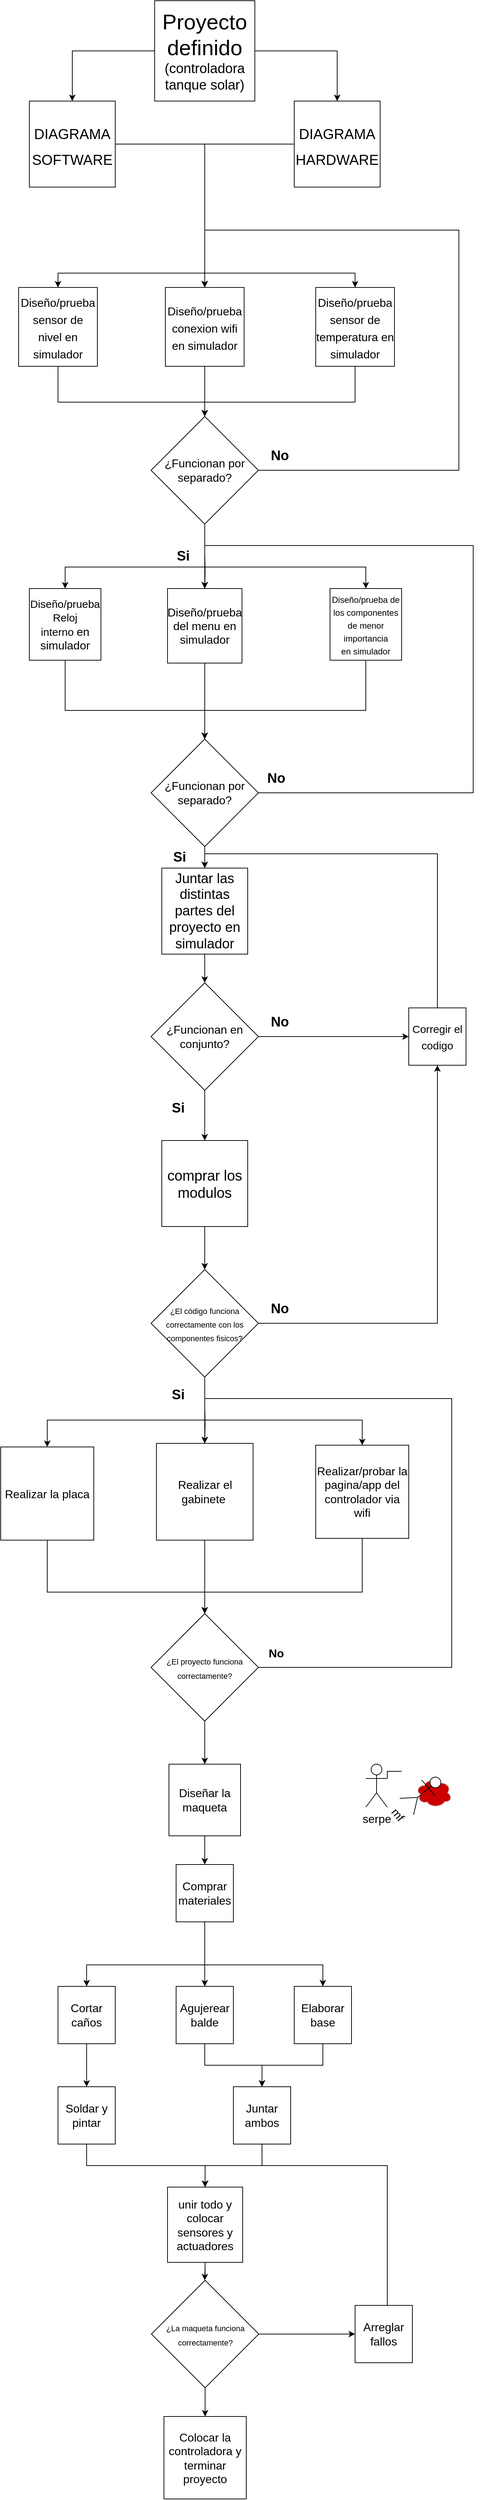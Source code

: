 <mxfile version="17.5.0" type="device"><diagram id="JUMm0GOMmPBjh9r3uCTy" name="Page-1"><mxGraphModel dx="1105" dy="644" grid="1" gridSize="10" guides="1" tooltips="1" connect="1" arrows="1" fold="1" page="1" pageScale="1" pageWidth="850" pageHeight="1100" math="0" shadow="0"><root><mxCell id="0"/><mxCell id="1" parent="0"/><mxCell id="KhvmUVcqfJm_bu58yCFw-4" style="edgeStyle=orthogonalEdgeStyle;rounded=0;orthogonalLoop=1;jettySize=auto;html=1;entryX=0.5;entryY=0;entryDx=0;entryDy=0;fontSize=20;" edge="1" parent="1" source="KhvmUVcqfJm_bu58yCFw-1" target="KhvmUVcqfJm_bu58yCFw-3"><mxGeometry relative="1" as="geometry"/></mxCell><mxCell id="KhvmUVcqfJm_bu58yCFw-5" style="edgeStyle=orthogonalEdgeStyle;rounded=0;orthogonalLoop=1;jettySize=auto;html=1;entryX=0.5;entryY=0;entryDx=0;entryDy=0;fontSize=20;" edge="1" parent="1" source="KhvmUVcqfJm_bu58yCFw-1" target="KhvmUVcqfJm_bu58yCFw-2"><mxGeometry relative="1" as="geometry"/></mxCell><mxCell id="KhvmUVcqfJm_bu58yCFw-1" value="&lt;span style=&quot;font-size: 30px&quot;&gt;Proyecto definido&lt;/span&gt;&lt;br&gt;&lt;font style=&quot;font-size: 19px&quot;&gt;(controladora tanque solar)&lt;/font&gt;" style="whiteSpace=wrap;html=1;aspect=fixed;" vertex="1" parent="1"><mxGeometry x="355" y="40" width="140" height="140" as="geometry"/></mxCell><mxCell id="KhvmUVcqfJm_bu58yCFw-15" style="edgeStyle=orthogonalEdgeStyle;rounded=0;orthogonalLoop=1;jettySize=auto;html=1;fontSize=20;" edge="1" parent="1" source="KhvmUVcqfJm_bu58yCFw-2" target="KhvmUVcqfJm_bu58yCFw-8"><mxGeometry relative="1" as="geometry"/></mxCell><mxCell id="KhvmUVcqfJm_bu58yCFw-2" value="&lt;span style=&quot;font-size: 20px&quot;&gt;DIAGRAMA SOFTWARE&lt;/span&gt;" style="whiteSpace=wrap;html=1;aspect=fixed;fontSize=30;" vertex="1" parent="1"><mxGeometry x="180" y="180" width="120" height="120" as="geometry"/></mxCell><mxCell id="KhvmUVcqfJm_bu58yCFw-14" style="edgeStyle=orthogonalEdgeStyle;rounded=0;orthogonalLoop=1;jettySize=auto;html=1;entryX=0.5;entryY=0;entryDx=0;entryDy=0;fontSize=20;" edge="1" parent="1" source="KhvmUVcqfJm_bu58yCFw-3" target="KhvmUVcqfJm_bu58yCFw-8"><mxGeometry relative="1" as="geometry"/></mxCell><mxCell id="KhvmUVcqfJm_bu58yCFw-3" value="&lt;font style=&quot;font-size: 20px&quot;&gt;DIAGRAMA HARDWARE&lt;/font&gt;" style="whiteSpace=wrap;html=1;aspect=fixed;fontSize=30;" vertex="1" parent="1"><mxGeometry x="550" y="180" width="120" height="120" as="geometry"/></mxCell><mxCell id="KhvmUVcqfJm_bu58yCFw-20" style="edgeStyle=orthogonalEdgeStyle;rounded=0;orthogonalLoop=1;jettySize=auto;html=1;entryX=0.5;entryY=0;entryDx=0;entryDy=0;fontSize=16;" edge="1" parent="1" source="KhvmUVcqfJm_bu58yCFw-6" target="KhvmUVcqfJm_bu58yCFw-18"><mxGeometry relative="1" as="geometry"><Array as="points"><mxPoint x="220" y="600"/><mxPoint x="425" y="600"/></Array></mxGeometry></mxCell><mxCell id="KhvmUVcqfJm_bu58yCFw-6" value="&lt;font style=&quot;font-size: 16px&quot;&gt;Diseño/prueba sensor de nivel&amp;nbsp;&lt;/font&gt;&lt;span style=&quot;font-size: 16px&quot;&gt;en simulador&lt;/span&gt;" style="whiteSpace=wrap;html=1;aspect=fixed;fontSize=20;" vertex="1" parent="1"><mxGeometry x="165" y="440" width="110" height="110" as="geometry"/></mxCell><mxCell id="KhvmUVcqfJm_bu58yCFw-16" style="edgeStyle=orthogonalEdgeStyle;rounded=0;orthogonalLoop=1;jettySize=auto;html=1;entryX=0.5;entryY=0;entryDx=0;entryDy=0;fontSize=20;exitX=0.5;exitY=0;exitDx=0;exitDy=0;" edge="1" parent="1" source="KhvmUVcqfJm_bu58yCFw-8" target="KhvmUVcqfJm_bu58yCFw-9"><mxGeometry relative="1" as="geometry"/></mxCell><mxCell id="KhvmUVcqfJm_bu58yCFw-17" style="edgeStyle=orthogonalEdgeStyle;rounded=0;orthogonalLoop=1;jettySize=auto;html=1;entryX=0.5;entryY=0;entryDx=0;entryDy=0;fontSize=20;exitX=0.5;exitY=0;exitDx=0;exitDy=0;" edge="1" parent="1" source="KhvmUVcqfJm_bu58yCFw-8" target="KhvmUVcqfJm_bu58yCFw-6"><mxGeometry relative="1" as="geometry"/></mxCell><mxCell id="KhvmUVcqfJm_bu58yCFw-21" style="edgeStyle=orthogonalEdgeStyle;rounded=0;orthogonalLoop=1;jettySize=auto;html=1;entryX=0.5;entryY=0;entryDx=0;entryDy=0;fontSize=16;" edge="1" parent="1" source="KhvmUVcqfJm_bu58yCFw-8" target="KhvmUVcqfJm_bu58yCFw-18"><mxGeometry relative="1" as="geometry"/></mxCell><mxCell id="KhvmUVcqfJm_bu58yCFw-8" value="&lt;font style=&quot;font-size: 16px&quot;&gt;Diseño/prueba conexion wifi&lt;br&gt;en simulador&lt;br&gt;&lt;/font&gt;" style="whiteSpace=wrap;html=1;aspect=fixed;fontSize=20;" vertex="1" parent="1"><mxGeometry x="370" y="440" width="110" height="110" as="geometry"/></mxCell><mxCell id="KhvmUVcqfJm_bu58yCFw-19" style="edgeStyle=orthogonalEdgeStyle;rounded=0;orthogonalLoop=1;jettySize=auto;html=1;entryX=0.5;entryY=0;entryDx=0;entryDy=0;fontSize=16;" edge="1" parent="1" source="KhvmUVcqfJm_bu58yCFw-9" target="KhvmUVcqfJm_bu58yCFw-18"><mxGeometry relative="1" as="geometry"><Array as="points"><mxPoint x="635" y="600"/><mxPoint x="425" y="600"/></Array></mxGeometry></mxCell><mxCell id="KhvmUVcqfJm_bu58yCFw-9" value="&lt;span&gt;&lt;font style=&quot;font-size: 16px&quot;&gt;Diseño/prueba sensor de temperatura&amp;nbsp;&lt;/font&gt;&lt;/span&gt;&lt;span style=&quot;font-size: 16px&quot;&gt;en simulador&lt;/span&gt;" style="whiteSpace=wrap;html=1;aspect=fixed;fontSize=20;" vertex="1" parent="1"><mxGeometry x="580" y="440" width="110" height="110" as="geometry"/></mxCell><mxCell id="KhvmUVcqfJm_bu58yCFw-22" style="edgeStyle=orthogonalEdgeStyle;rounded=0;orthogonalLoop=1;jettySize=auto;html=1;entryX=0.5;entryY=0;entryDx=0;entryDy=0;fontSize=16;exitX=1;exitY=0.5;exitDx=0;exitDy=0;" edge="1" parent="1" source="KhvmUVcqfJm_bu58yCFw-18" target="KhvmUVcqfJm_bu58yCFw-8"><mxGeometry relative="1" as="geometry"><Array as="points"><mxPoint x="780" y="695"/><mxPoint x="780" y="360"/><mxPoint x="425" y="360"/></Array></mxGeometry></mxCell><mxCell id="KhvmUVcqfJm_bu58yCFw-27" value="" style="edgeStyle=orthogonalEdgeStyle;rounded=0;orthogonalLoop=1;jettySize=auto;html=1;fontSize=19;" edge="1" parent="1" target="KhvmUVcqfJm_bu58yCFw-24"><mxGeometry relative="1" as="geometry"><mxPoint x="425" y="810" as="sourcePoint"/></mxGeometry></mxCell><mxCell id="KhvmUVcqfJm_bu58yCFw-28" style="edgeStyle=orthogonalEdgeStyle;rounded=0;orthogonalLoop=1;jettySize=auto;html=1;entryX=0.5;entryY=0;entryDx=0;entryDy=0;fontSize=19;" edge="1" parent="1" target="KhvmUVcqfJm_bu58yCFw-25"><mxGeometry relative="1" as="geometry"><mxPoint x="425" y="810" as="sourcePoint"/><Array as="points"><mxPoint x="425" y="830"/><mxPoint x="230" y="830"/></Array></mxGeometry></mxCell><mxCell id="KhvmUVcqfJm_bu58yCFw-29" style="edgeStyle=orthogonalEdgeStyle;rounded=0;orthogonalLoop=1;jettySize=auto;html=1;entryX=0.5;entryY=0;entryDx=0;entryDy=0;fontSize=19;" edge="1" parent="1" target="KhvmUVcqfJm_bu58yCFw-26"><mxGeometry relative="1" as="geometry"><mxPoint x="425" y="810" as="sourcePoint"/><Array as="points"><mxPoint x="425" y="830"/><mxPoint x="650" y="830"/></Array></mxGeometry></mxCell><mxCell id="KhvmUVcqfJm_bu58yCFw-38" style="edgeStyle=orthogonalEdgeStyle;rounded=0;orthogonalLoop=1;jettySize=auto;html=1;entryX=0.5;entryY=0;entryDx=0;entryDy=0;fontSize=19;" edge="1" parent="1" source="KhvmUVcqfJm_bu58yCFw-18" target="KhvmUVcqfJm_bu58yCFw-24"><mxGeometry relative="1" as="geometry"/></mxCell><mxCell id="KhvmUVcqfJm_bu58yCFw-18" value="¿Funcionan por separado?" style="rhombus;whiteSpace=wrap;html=1;fontSize=16;" vertex="1" parent="1"><mxGeometry x="350" y="620" width="150" height="150" as="geometry"/></mxCell><mxCell id="KhvmUVcqfJm_bu58yCFw-33" style="edgeStyle=orthogonalEdgeStyle;rounded=0;orthogonalLoop=1;jettySize=auto;html=1;entryX=0.5;entryY=0;entryDx=0;entryDy=0;fontSize=19;" edge="1" parent="1" source="KhvmUVcqfJm_bu58yCFw-24" target="KhvmUVcqfJm_bu58yCFw-31"><mxGeometry relative="1" as="geometry"/></mxCell><mxCell id="KhvmUVcqfJm_bu58yCFw-24" value="Diseño/prueba del menu en simulador" style="whiteSpace=wrap;html=1;aspect=fixed;fontSize=16;" vertex="1" parent="1"><mxGeometry x="373" y="860" width="104" height="104" as="geometry"/></mxCell><mxCell id="KhvmUVcqfJm_bu58yCFw-34" style="edgeStyle=orthogonalEdgeStyle;rounded=0;orthogonalLoop=1;jettySize=auto;html=1;entryX=0.5;entryY=0;entryDx=0;entryDy=0;fontSize=19;" edge="1" parent="1" source="KhvmUVcqfJm_bu58yCFw-25" target="KhvmUVcqfJm_bu58yCFw-31"><mxGeometry relative="1" as="geometry"><Array as="points"><mxPoint x="230" y="1030"/><mxPoint x="425" y="1030"/></Array></mxGeometry></mxCell><mxCell id="KhvmUVcqfJm_bu58yCFw-25" value="&lt;font style=&quot;font-size: 15px&quot;&gt;Diseño/prueba Reloj interno&amp;nbsp;&lt;/font&gt;en simulador" style="whiteSpace=wrap;html=1;aspect=fixed;fontSize=16;" vertex="1" parent="1"><mxGeometry x="180" y="860" width="100" height="100" as="geometry"/></mxCell><mxCell id="KhvmUVcqfJm_bu58yCFw-32" style="edgeStyle=orthogonalEdgeStyle;rounded=0;orthogonalLoop=1;jettySize=auto;html=1;entryX=0.5;entryY=0;entryDx=0;entryDy=0;fontSize=19;" edge="1" parent="1" source="KhvmUVcqfJm_bu58yCFw-26" target="KhvmUVcqfJm_bu58yCFw-31"><mxGeometry relative="1" as="geometry"><Array as="points"><mxPoint x="650" y="1030"/><mxPoint x="425" y="1030"/></Array></mxGeometry></mxCell><mxCell id="KhvmUVcqfJm_bu58yCFw-26" value="&lt;font style=&quot;font-size: 12px&quot;&gt;Diseño/prueba de los componentes de menor importancia&lt;br&gt;en simulador&lt;/font&gt;" style="whiteSpace=wrap;html=1;aspect=fixed;fontSize=15;" vertex="1" parent="1"><mxGeometry x="600" y="860" width="100" height="100" as="geometry"/></mxCell><mxCell id="KhvmUVcqfJm_bu58yCFw-30" value="&lt;b&gt;Si&lt;/b&gt;" style="text;html=1;strokeColor=none;fillColor=none;align=center;verticalAlign=middle;whiteSpace=wrap;rounded=0;fontSize=19;" vertex="1" parent="1"><mxGeometry x="365" y="800" width="60" height="30" as="geometry"/></mxCell><mxCell id="KhvmUVcqfJm_bu58yCFw-37" style="edgeStyle=orthogonalEdgeStyle;rounded=0;orthogonalLoop=1;jettySize=auto;html=1;entryX=0.5;entryY=0;entryDx=0;entryDy=0;fontSize=19;" edge="1" parent="1" source="KhvmUVcqfJm_bu58yCFw-31" target="KhvmUVcqfJm_bu58yCFw-24"><mxGeometry relative="1" as="geometry"><Array as="points"><mxPoint x="800" y="1145"/><mxPoint x="800" y="800"/><mxPoint x="425" y="800"/></Array></mxGeometry></mxCell><mxCell id="KhvmUVcqfJm_bu58yCFw-42" style="edgeStyle=orthogonalEdgeStyle;rounded=0;orthogonalLoop=1;jettySize=auto;html=1;fontSize=19;" edge="1" parent="1" source="KhvmUVcqfJm_bu58yCFw-31" target="KhvmUVcqfJm_bu58yCFw-41"><mxGeometry relative="1" as="geometry"/></mxCell><mxCell id="KhvmUVcqfJm_bu58yCFw-31" value="¿Funcionan por separado?" style="rhombus;whiteSpace=wrap;html=1;fontSize=16;" vertex="1" parent="1"><mxGeometry x="350" y="1070" width="150" height="150" as="geometry"/></mxCell><mxCell id="KhvmUVcqfJm_bu58yCFw-39" value="&lt;b&gt;No&lt;/b&gt;" style="text;html=1;strokeColor=none;fillColor=none;align=center;verticalAlign=middle;whiteSpace=wrap;rounded=0;fontSize=19;" vertex="1" parent="1"><mxGeometry x="500" y="660" width="60" height="30" as="geometry"/></mxCell><mxCell id="KhvmUVcqfJm_bu58yCFw-40" value="&lt;b&gt;No&lt;/b&gt;" style="text;html=1;strokeColor=none;fillColor=none;align=center;verticalAlign=middle;whiteSpace=wrap;rounded=0;fontSize=19;" vertex="1" parent="1"><mxGeometry x="495" y="1110" width="60" height="30" as="geometry"/></mxCell><mxCell id="KhvmUVcqfJm_bu58yCFw-46" style="edgeStyle=orthogonalEdgeStyle;rounded=0;orthogonalLoop=1;jettySize=auto;html=1;entryX=0.5;entryY=0;entryDx=0;entryDy=0;fontSize=19;" edge="1" parent="1" source="KhvmUVcqfJm_bu58yCFw-41" target="KhvmUVcqfJm_bu58yCFw-45"><mxGeometry relative="1" as="geometry"/></mxCell><mxCell id="KhvmUVcqfJm_bu58yCFw-41" value="Juntar las distintas partes del proyecto en simulador" style="whiteSpace=wrap;html=1;aspect=fixed;fontSize=19;" vertex="1" parent="1"><mxGeometry x="365" y="1250" width="120" height="120" as="geometry"/></mxCell><mxCell id="KhvmUVcqfJm_bu58yCFw-48" style="edgeStyle=orthogonalEdgeStyle;rounded=0;orthogonalLoop=1;jettySize=auto;html=1;fontSize=19;entryX=0;entryY=0.5;entryDx=0;entryDy=0;" edge="1" parent="1" source="KhvmUVcqfJm_bu58yCFw-45" target="KhvmUVcqfJm_bu58yCFw-49"><mxGeometry relative="1" as="geometry"><mxPoint x="620" y="1485" as="targetPoint"/></mxGeometry></mxCell><mxCell id="KhvmUVcqfJm_bu58yCFw-53" style="edgeStyle=orthogonalEdgeStyle;rounded=0;orthogonalLoop=1;jettySize=auto;html=1;entryX=0.5;entryY=0;entryDx=0;entryDy=0;fontSize=15;" edge="1" parent="1" source="KhvmUVcqfJm_bu58yCFw-45" target="KhvmUVcqfJm_bu58yCFw-52"><mxGeometry relative="1" as="geometry"/></mxCell><mxCell id="KhvmUVcqfJm_bu58yCFw-45" value="¿Funcionan en conjunto?" style="rhombus;whiteSpace=wrap;html=1;fontSize=16;" vertex="1" parent="1"><mxGeometry x="350" y="1410" width="150" height="150" as="geometry"/></mxCell><mxCell id="KhvmUVcqfJm_bu58yCFw-47" value="&lt;b&gt;Si&lt;/b&gt;" style="text;html=1;strokeColor=none;fillColor=none;align=center;verticalAlign=middle;whiteSpace=wrap;rounded=0;fontSize=19;" vertex="1" parent="1"><mxGeometry x="360" y="1220" width="60" height="30" as="geometry"/></mxCell><mxCell id="KhvmUVcqfJm_bu58yCFw-50" style="edgeStyle=orthogonalEdgeStyle;rounded=0;orthogonalLoop=1;jettySize=auto;html=1;entryX=0.5;entryY=0;entryDx=0;entryDy=0;fontSize=15;" edge="1" parent="1" source="KhvmUVcqfJm_bu58yCFw-49" target="KhvmUVcqfJm_bu58yCFw-41"><mxGeometry relative="1" as="geometry"><Array as="points"><mxPoint x="750" y="1485"/><mxPoint x="750" y="1230"/><mxPoint x="425" y="1230"/></Array></mxGeometry></mxCell><mxCell id="KhvmUVcqfJm_bu58yCFw-49" value="&lt;font style=&quot;font-size: 15px&quot;&gt;Corregir el codigo&lt;/font&gt;" style="whiteSpace=wrap;html=1;aspect=fixed;fontSize=19;" vertex="1" parent="1"><mxGeometry x="710" y="1445" width="80" height="80" as="geometry"/></mxCell><mxCell id="KhvmUVcqfJm_bu58yCFw-51" value="&lt;b&gt;No&lt;/b&gt;" style="text;html=1;strokeColor=none;fillColor=none;align=center;verticalAlign=middle;whiteSpace=wrap;rounded=0;fontSize=19;" vertex="1" parent="1"><mxGeometry x="500" y="1450" width="60" height="30" as="geometry"/></mxCell><mxCell id="KhvmUVcqfJm_bu58yCFw-65" style="edgeStyle=orthogonalEdgeStyle;rounded=0;orthogonalLoop=1;jettySize=auto;html=1;fontSize=16;" edge="1" parent="1" source="KhvmUVcqfJm_bu58yCFw-52" target="KhvmUVcqfJm_bu58yCFw-55"><mxGeometry relative="1" as="geometry"/></mxCell><mxCell id="KhvmUVcqfJm_bu58yCFw-52" value="&lt;font style=&quot;font-size: 20px&quot;&gt;comprar los modulos&lt;/font&gt;" style="whiteSpace=wrap;html=1;aspect=fixed;fontSize=15;" vertex="1" parent="1"><mxGeometry x="365" y="1630" width="120" height="120" as="geometry"/></mxCell><mxCell id="KhvmUVcqfJm_bu58yCFw-67" style="edgeStyle=orthogonalEdgeStyle;rounded=0;orthogonalLoop=1;jettySize=auto;html=1;entryX=0.5;entryY=1;entryDx=0;entryDy=0;fontSize=16;" edge="1" parent="1" source="KhvmUVcqfJm_bu58yCFw-55" target="KhvmUVcqfJm_bu58yCFw-49"><mxGeometry relative="1" as="geometry"/></mxCell><mxCell id="KhvmUVcqfJm_bu58yCFw-68" style="edgeStyle=orthogonalEdgeStyle;rounded=0;orthogonalLoop=1;jettySize=auto;html=1;entryX=0.5;entryY=0;entryDx=0;entryDy=0;fontSize=16;" edge="1" parent="1" target="KhvmUVcqfJm_bu58yCFw-59"><mxGeometry relative="1" as="geometry"><mxPoint x="425" y="2000" as="sourcePoint"/></mxGeometry></mxCell><mxCell id="KhvmUVcqfJm_bu58yCFw-69" style="edgeStyle=orthogonalEdgeStyle;rounded=0;orthogonalLoop=1;jettySize=auto;html=1;entryX=0.5;entryY=0;entryDx=0;entryDy=0;fontSize=16;" edge="1" parent="1" target="KhvmUVcqfJm_bu58yCFw-62"><mxGeometry relative="1" as="geometry"><mxPoint x="425" y="2000" as="sourcePoint"/><Array as="points"><mxPoint x="425" y="2020"/><mxPoint x="205" y="2020"/></Array></mxGeometry></mxCell><mxCell id="KhvmUVcqfJm_bu58yCFw-70" style="edgeStyle=orthogonalEdgeStyle;rounded=0;orthogonalLoop=1;jettySize=auto;html=1;entryX=0.5;entryY=0;entryDx=0;entryDy=0;fontSize=16;exitX=0.5;exitY=1;exitDx=0;exitDy=0;" edge="1" parent="1" source="KhvmUVcqfJm_bu58yCFw-55" target="KhvmUVcqfJm_bu58yCFw-61"><mxGeometry relative="1" as="geometry"><mxPoint x="425" y="2000" as="sourcePoint"/><Array as="points"><mxPoint x="425" y="2020"/><mxPoint x="645" y="2020"/></Array></mxGeometry></mxCell><mxCell id="KhvmUVcqfJm_bu58yCFw-55" value="&lt;font style=&quot;font-size: 11px&quot;&gt;¿El código funciona correctamente con los componentes fisicos?&lt;/font&gt;" style="rhombus;whiteSpace=wrap;html=1;fontSize=16;" vertex="1" parent="1"><mxGeometry x="350" y="1810" width="150" height="150" as="geometry"/></mxCell><mxCell id="KhvmUVcqfJm_bu58yCFw-76" style="edgeStyle=orthogonalEdgeStyle;rounded=0;orthogonalLoop=1;jettySize=auto;html=1;entryX=0.5;entryY=0;entryDx=0;entryDy=0;fontSize=16;" edge="1" parent="1" source="KhvmUVcqfJm_bu58yCFw-59"><mxGeometry relative="1" as="geometry"><mxPoint x="425" y="2290" as="targetPoint"/></mxGeometry></mxCell><mxCell id="KhvmUVcqfJm_bu58yCFw-59" value="&lt;font style=&quot;font-size: 16px&quot;&gt;Realizar el gabinete&amp;nbsp;&lt;/font&gt;" style="whiteSpace=wrap;html=1;aspect=fixed;fontSize=11;" vertex="1" parent="1"><mxGeometry x="357.5" y="2052.5" width="135" height="135" as="geometry"/></mxCell><mxCell id="KhvmUVcqfJm_bu58yCFw-75" style="edgeStyle=orthogonalEdgeStyle;rounded=0;orthogonalLoop=1;jettySize=auto;html=1;fontSize=16;" edge="1" parent="1" source="KhvmUVcqfJm_bu58yCFw-61"><mxGeometry relative="1" as="geometry"><mxPoint x="425" y="2290" as="targetPoint"/><Array as="points"><mxPoint x="645" y="2260"/><mxPoint x="425" y="2260"/></Array></mxGeometry></mxCell><mxCell id="KhvmUVcqfJm_bu58yCFw-61" value="Realizar/probar la pagina/app del controlador via wifi" style="whiteSpace=wrap;html=1;aspect=fixed;fontSize=16;" vertex="1" parent="1"><mxGeometry x="580" y="2055" width="130" height="130" as="geometry"/></mxCell><mxCell id="KhvmUVcqfJm_bu58yCFw-82" style="edgeStyle=orthogonalEdgeStyle;rounded=0;orthogonalLoop=1;jettySize=auto;html=1;entryX=0.5;entryY=0;entryDx=0;entryDy=0;fontSize=16;" edge="1" parent="1" source="KhvmUVcqfJm_bu58yCFw-62"><mxGeometry relative="1" as="geometry"><mxPoint x="425" y="2290" as="targetPoint"/><Array as="points"><mxPoint x="205" y="2260"/><mxPoint x="425" y="2260"/></Array></mxGeometry></mxCell><mxCell id="KhvmUVcqfJm_bu58yCFw-62" value="Realizar la placa" style="whiteSpace=wrap;html=1;aspect=fixed;fontSize=16;" vertex="1" parent="1"><mxGeometry x="140" y="2057.5" width="130" height="130" as="geometry"/></mxCell><mxCell id="KhvmUVcqfJm_bu58yCFw-71" value="&lt;b&gt;No&lt;/b&gt;" style="text;html=1;strokeColor=none;fillColor=none;align=center;verticalAlign=middle;whiteSpace=wrap;rounded=0;fontSize=19;" vertex="1" parent="1"><mxGeometry x="500" y="1850" width="60" height="30" as="geometry"/></mxCell><mxCell id="KhvmUVcqfJm_bu58yCFw-72" value="&lt;b&gt;Si&lt;/b&gt;" style="text;html=1;strokeColor=none;fillColor=none;align=center;verticalAlign=middle;whiteSpace=wrap;rounded=0;fontSize=19;" vertex="1" parent="1"><mxGeometry x="357.5" y="1570" width="60" height="30" as="geometry"/></mxCell><mxCell id="KhvmUVcqfJm_bu58yCFw-73" value="&lt;b&gt;Si&lt;/b&gt;" style="text;html=1;strokeColor=none;fillColor=none;align=center;verticalAlign=middle;whiteSpace=wrap;rounded=0;fontSize=19;" vertex="1" parent="1"><mxGeometry x="357.5" y="1970" width="60" height="30" as="geometry"/></mxCell><mxCell id="KhvmUVcqfJm_bu58yCFw-86" style="edgeStyle=orthogonalEdgeStyle;rounded=0;orthogonalLoop=1;jettySize=auto;html=1;entryX=0.5;entryY=0;entryDx=0;entryDy=0;fontSize=16;" edge="1" parent="1" source="KhvmUVcqfJm_bu58yCFw-83" target="KhvmUVcqfJm_bu58yCFw-59"><mxGeometry relative="1" as="geometry"><Array as="points"><mxPoint x="770" y="2365"/><mxPoint x="770" y="1990"/><mxPoint x="425" y="1990"/></Array></mxGeometry></mxCell><mxCell id="KhvmUVcqfJm_bu58yCFw-88" style="edgeStyle=orthogonalEdgeStyle;rounded=0;orthogonalLoop=1;jettySize=auto;html=1;entryX=0.5;entryY=0;entryDx=0;entryDy=0;fontSize=16;" edge="1" parent="1" source="KhvmUVcqfJm_bu58yCFw-83" target="KhvmUVcqfJm_bu58yCFw-87"><mxGeometry relative="1" as="geometry"/></mxCell><mxCell id="KhvmUVcqfJm_bu58yCFw-83" value="&lt;span style=&quot;font-size: 11px&quot;&gt;¿El proyecto funciona correctamente?&lt;/span&gt;" style="rhombus;whiteSpace=wrap;html=1;fontSize=16;" vertex="1" parent="1"><mxGeometry x="350" y="2290" width="150" height="150" as="geometry"/></mxCell><mxCell id="KhvmUVcqfJm_bu58yCFw-84" value="&lt;b&gt;No&lt;/b&gt;" style="text;html=1;strokeColor=none;fillColor=none;align=center;verticalAlign=middle;whiteSpace=wrap;rounded=0;fontSize=16;" vertex="1" parent="1"><mxGeometry x="495" y="2330" width="60" height="30" as="geometry"/></mxCell><mxCell id="KhvmUVcqfJm_bu58yCFw-98" style="edgeStyle=orthogonalEdgeStyle;rounded=0;orthogonalLoop=1;jettySize=auto;html=1;entryX=0.5;entryY=0;entryDx=0;entryDy=0;fontSize=16;" edge="1" parent="1" source="KhvmUVcqfJm_bu58yCFw-87" target="KhvmUVcqfJm_bu58yCFw-97"><mxGeometry relative="1" as="geometry"/></mxCell><mxCell id="KhvmUVcqfJm_bu58yCFw-87" value="Diseñar la maqueta" style="whiteSpace=wrap;html=1;aspect=fixed;fontSize=16;" vertex="1" parent="1"><mxGeometry x="375" y="2500" width="100" height="100" as="geometry"/></mxCell><mxCell id="KhvmUVcqfJm_bu58yCFw-112" style="edgeStyle=orthogonalEdgeStyle;rounded=0;orthogonalLoop=1;jettySize=auto;html=1;entryX=0.5;entryY=0;entryDx=0;entryDy=0;fontSize=16;" edge="1" parent="1" source="KhvmUVcqfJm_bu58yCFw-94" target="KhvmUVcqfJm_bu58yCFw-107"><mxGeometry relative="1" as="geometry"/></mxCell><mxCell id="KhvmUVcqfJm_bu58yCFw-94" value="Agujerear balde" style="whiteSpace=wrap;html=1;aspect=fixed;fontSize=16;fillColor=default;" vertex="1" parent="1"><mxGeometry x="385" y="2810" width="80" height="80" as="geometry"/></mxCell><mxCell id="KhvmUVcqfJm_bu58yCFw-113" style="edgeStyle=orthogonalEdgeStyle;rounded=0;orthogonalLoop=1;jettySize=auto;html=1;entryX=0.5;entryY=0;entryDx=0;entryDy=0;fontSize=16;" edge="1" parent="1" source="KhvmUVcqfJm_bu58yCFw-95" target="KhvmUVcqfJm_bu58yCFw-106"><mxGeometry relative="1" as="geometry"/></mxCell><mxCell id="KhvmUVcqfJm_bu58yCFw-95" value="Cortar caños" style="whiteSpace=wrap;html=1;aspect=fixed;fontSize=16;fillColor=default;" vertex="1" parent="1"><mxGeometry x="220" y="2810" width="80" height="80" as="geometry"/></mxCell><mxCell id="KhvmUVcqfJm_bu58yCFw-111" style="edgeStyle=orthogonalEdgeStyle;rounded=0;orthogonalLoop=1;jettySize=auto;html=1;entryX=0.5;entryY=0;entryDx=0;entryDy=0;fontSize=16;" edge="1" parent="1" source="KhvmUVcqfJm_bu58yCFw-96" target="KhvmUVcqfJm_bu58yCFw-107"><mxGeometry relative="1" as="geometry"><Array as="points"><mxPoint x="590" y="2920"/><mxPoint x="505" y="2920"/></Array></mxGeometry></mxCell><mxCell id="KhvmUVcqfJm_bu58yCFw-96" value="Elaborar base" style="whiteSpace=wrap;html=1;aspect=fixed;fontSize=16;fillColor=default;" vertex="1" parent="1"><mxGeometry x="550" y="2810" width="80" height="80" as="geometry"/></mxCell><mxCell id="KhvmUVcqfJm_bu58yCFw-99" style="edgeStyle=orthogonalEdgeStyle;rounded=0;orthogonalLoop=1;jettySize=auto;html=1;entryX=0.5;entryY=0;entryDx=0;entryDy=0;fontSize=16;" edge="1" parent="1" source="KhvmUVcqfJm_bu58yCFw-97" target="KhvmUVcqfJm_bu58yCFw-94"><mxGeometry relative="1" as="geometry"/></mxCell><mxCell id="KhvmUVcqfJm_bu58yCFw-104" style="edgeStyle=orthogonalEdgeStyle;rounded=0;orthogonalLoop=1;jettySize=auto;html=1;entryX=0.5;entryY=0;entryDx=0;entryDy=0;fontSize=16;" edge="1" parent="1" source="KhvmUVcqfJm_bu58yCFw-97" target="KhvmUVcqfJm_bu58yCFw-96"><mxGeometry relative="1" as="geometry"><Array as="points"><mxPoint x="425" y="2780"/><mxPoint x="590" y="2780"/></Array></mxGeometry></mxCell><mxCell id="KhvmUVcqfJm_bu58yCFw-105" style="edgeStyle=orthogonalEdgeStyle;rounded=0;orthogonalLoop=1;jettySize=auto;html=1;entryX=0.5;entryY=0;entryDx=0;entryDy=0;fontSize=16;" edge="1" parent="1" source="KhvmUVcqfJm_bu58yCFw-97" target="KhvmUVcqfJm_bu58yCFw-95"><mxGeometry relative="1" as="geometry"><Array as="points"><mxPoint x="425" y="2780"/><mxPoint x="260" y="2780"/></Array></mxGeometry></mxCell><mxCell id="KhvmUVcqfJm_bu58yCFw-97" value="Comprar materiales" style="whiteSpace=wrap;html=1;aspect=fixed;fontSize=16;fillColor=default;" vertex="1" parent="1"><mxGeometry x="385" y="2640" width="80" height="80" as="geometry"/></mxCell><mxCell id="KhvmUVcqfJm_bu58yCFw-116" style="edgeStyle=orthogonalEdgeStyle;rounded=0;orthogonalLoop=1;jettySize=auto;html=1;entryX=0.5;entryY=0;entryDx=0;entryDy=0;fontSize=16;" edge="1" parent="1" source="KhvmUVcqfJm_bu58yCFw-106" target="KhvmUVcqfJm_bu58yCFw-114"><mxGeometry relative="1" as="geometry"><Array as="points"><mxPoint x="260" y="3060"/><mxPoint x="425" y="3060"/></Array></mxGeometry></mxCell><mxCell id="KhvmUVcqfJm_bu58yCFw-106" value="Soldar y pintar" style="whiteSpace=wrap;html=1;aspect=fixed;fontSize=16;fillColor=default;" vertex="1" parent="1"><mxGeometry x="220" y="2950" width="80" height="80" as="geometry"/></mxCell><mxCell id="KhvmUVcqfJm_bu58yCFw-115" style="edgeStyle=orthogonalEdgeStyle;rounded=0;orthogonalLoop=1;jettySize=auto;html=1;entryX=0.5;entryY=0;entryDx=0;entryDy=0;fontSize=16;" edge="1" parent="1" source="KhvmUVcqfJm_bu58yCFw-107" target="KhvmUVcqfJm_bu58yCFw-114"><mxGeometry relative="1" as="geometry"/></mxCell><mxCell id="KhvmUVcqfJm_bu58yCFw-107" value="Juntar ambos" style="whiteSpace=wrap;html=1;aspect=fixed;fontSize=16;fillColor=default;" vertex="1" parent="1"><mxGeometry x="465" y="2950" width="80" height="80" as="geometry"/></mxCell><mxCell id="KhvmUVcqfJm_bu58yCFw-120" style="edgeStyle=orthogonalEdgeStyle;rounded=0;orthogonalLoop=1;jettySize=auto;html=1;entryX=0.5;entryY=0;entryDx=0;entryDy=0;fontSize=16;" edge="1" parent="1" source="KhvmUVcqfJm_bu58yCFw-114"><mxGeometry relative="1" as="geometry"><mxPoint x="425" y="3220" as="targetPoint"/></mxGeometry></mxCell><mxCell id="KhvmUVcqfJm_bu58yCFw-114" value="unir todo y colocar sensores y actuadores" style="whiteSpace=wrap;html=1;aspect=fixed;fontSize=16;fillColor=default;" vertex="1" parent="1"><mxGeometry x="373" y="3090" width="105" height="105" as="geometry"/></mxCell><mxCell id="KhvmUVcqfJm_bu58yCFw-177" value="serpe" style="shape=umlActor;verticalLabelPosition=bottom;verticalAlign=top;html=1;outlineConnect=0;fontSize=16;" vertex="1" parent="1"><mxGeometry x="650" y="2500" width="30" height="60" as="geometry"/></mxCell><mxCell id="KhvmUVcqfJm_bu58yCFw-178" value="" style="ellipse;shape=cloud;whiteSpace=wrap;html=1;fontSize=16;fillColor=#CC0000;strokeColor=#b85450;" vertex="1" parent="1"><mxGeometry x="720" y="2520" width="50" height="40" as="geometry"/></mxCell><mxCell id="KhvmUVcqfJm_bu58yCFw-179" value="mf&lt;br&gt;" style="shape=umlActor;verticalLabelPosition=bottom;verticalAlign=top;html=1;outlineConnect=0;fontSize=16;rotation=50;" vertex="1" parent="1"><mxGeometry x="715" y="2510" width="30" height="60" as="geometry"/></mxCell><mxCell id="KhvmUVcqfJm_bu58yCFw-180" value="" style="endArrow=none;html=1;rounded=0;fontSize=16;exitX=1;exitY=0.333;exitDx=0;exitDy=0;exitPerimeter=0;" edge="1" parent="1" source="KhvmUVcqfJm_bu58yCFw-177"><mxGeometry width="50" height="50" relative="1" as="geometry"><mxPoint x="460" y="2560" as="sourcePoint"/><mxPoint x="700" y="2510" as="targetPoint"/><Array as="points"><mxPoint x="680" y="2510"/></Array></mxGeometry></mxCell><mxCell id="KhvmUVcqfJm_bu58yCFw-183" style="edgeStyle=orthogonalEdgeStyle;rounded=0;orthogonalLoop=1;jettySize=auto;html=1;entryX=0;entryY=0.5;entryDx=0;entryDy=0;fontSize=16;" edge="1" parent="1" source="KhvmUVcqfJm_bu58yCFw-181" target="KhvmUVcqfJm_bu58yCFw-182"><mxGeometry relative="1" as="geometry"/></mxCell><mxCell id="KhvmUVcqfJm_bu58yCFw-192" style="edgeStyle=orthogonalEdgeStyle;rounded=0;orthogonalLoop=1;jettySize=auto;html=1;entryX=0.5;entryY=0;entryDx=0;entryDy=0;fontSize=16;" edge="1" parent="1" source="KhvmUVcqfJm_bu58yCFw-181" target="KhvmUVcqfJm_bu58yCFw-186"><mxGeometry relative="1" as="geometry"/></mxCell><mxCell id="KhvmUVcqfJm_bu58yCFw-181" value="&lt;span style=&quot;font-size: 11px&quot;&gt;¿La maqueta funciona correctamente?&lt;/span&gt;" style="rhombus;whiteSpace=wrap;html=1;fontSize=16;" vertex="1" parent="1"><mxGeometry x="350.5" y="3220" width="150" height="150" as="geometry"/></mxCell><mxCell id="KhvmUVcqfJm_bu58yCFw-185" style="edgeStyle=orthogonalEdgeStyle;rounded=0;orthogonalLoop=1;jettySize=auto;html=1;fontSize=16;entryX=0.5;entryY=0;entryDx=0;entryDy=0;" edge="1" parent="1" source="KhvmUVcqfJm_bu58yCFw-182" target="KhvmUVcqfJm_bu58yCFw-114"><mxGeometry relative="1" as="geometry"><mxPoint x="430" y="3080" as="targetPoint"/><Array as="points"><mxPoint x="680" y="3060"/><mxPoint x="425" y="3060"/></Array></mxGeometry></mxCell><mxCell id="KhvmUVcqfJm_bu58yCFw-182" value="Arreglar fallos" style="whiteSpace=wrap;html=1;aspect=fixed;fontSize=16;fillColor=default;" vertex="1" parent="1"><mxGeometry x="635" y="3255" width="80" height="80" as="geometry"/></mxCell><mxCell id="KhvmUVcqfJm_bu58yCFw-186" value="Colocar la controladora y terminar proyecto" style="whiteSpace=wrap;html=1;aspect=fixed;fontSize=16;fillColor=default;" vertex="1" parent="1"><mxGeometry x="368" y="3410" width="115" height="115" as="geometry"/></mxCell></root></mxGraphModel></diagram></mxfile>